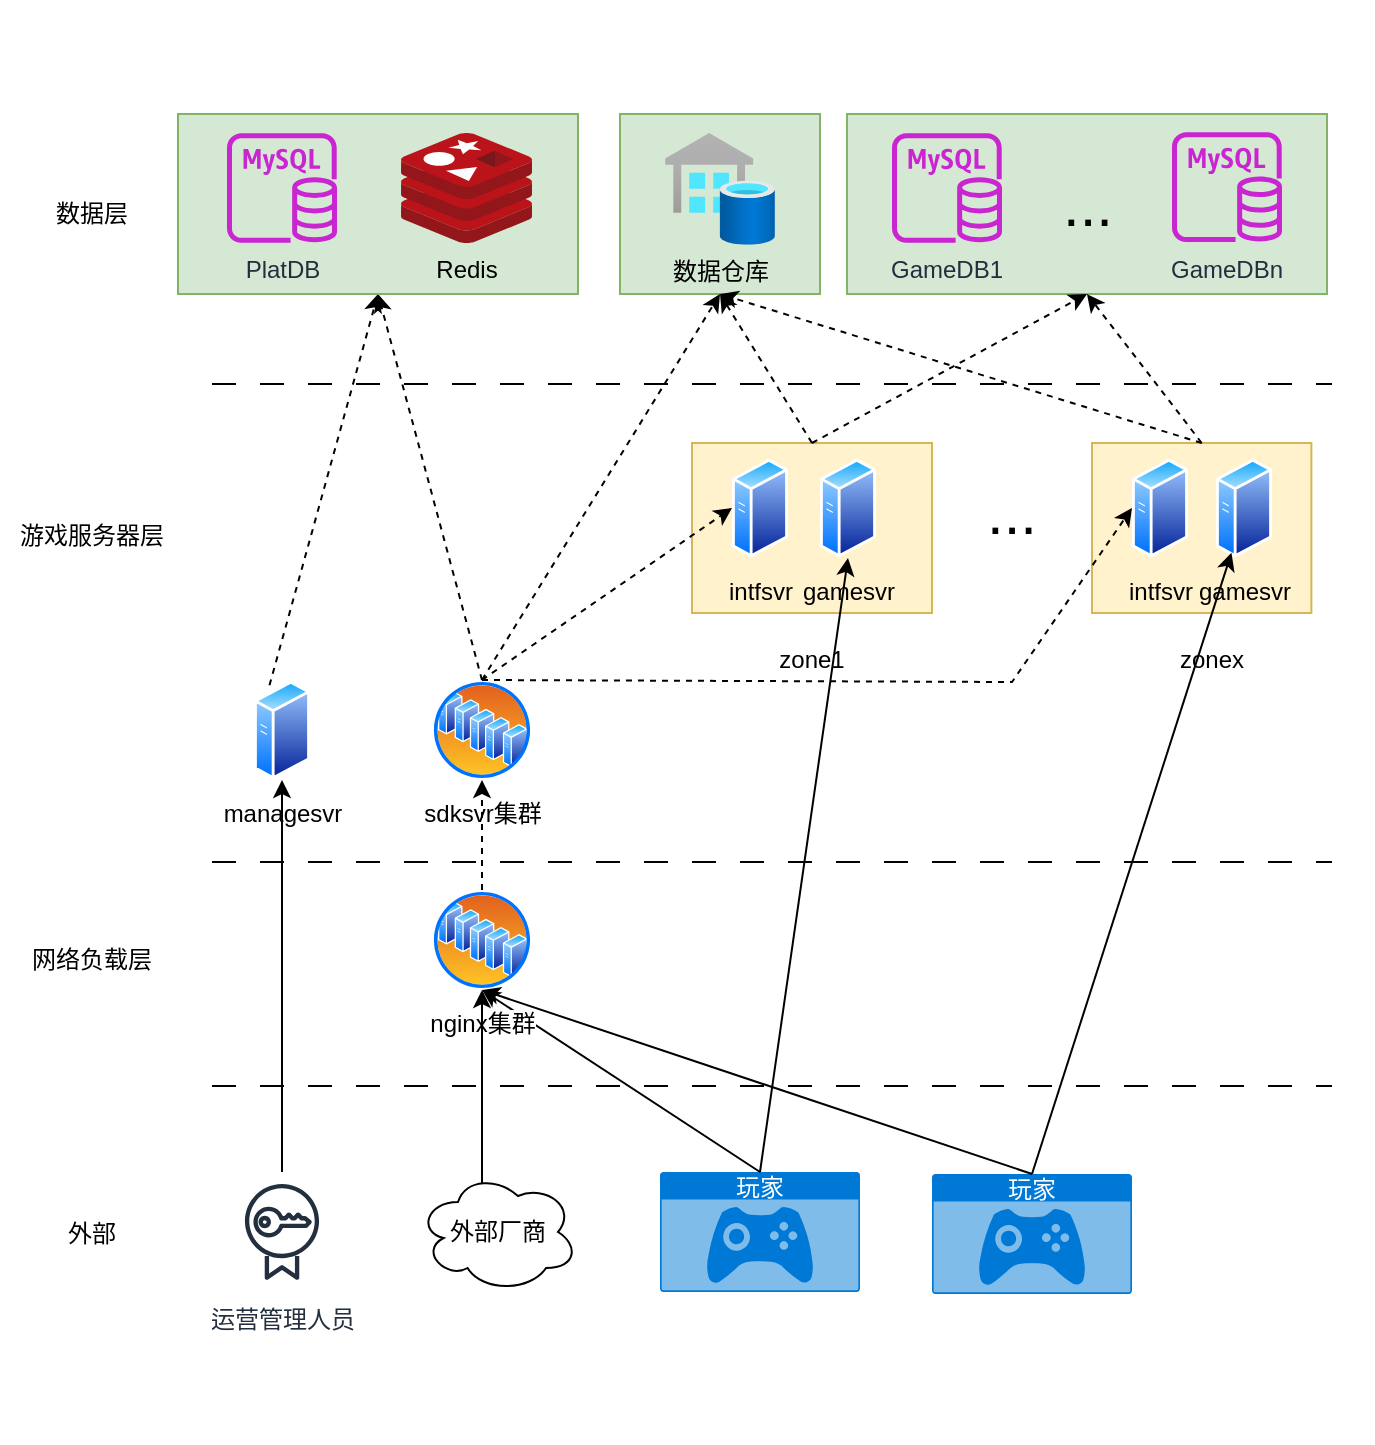 <mxfile version="24.5.2" type="github">
  <diagram name="第 1 页" id="lp-h-IDp_jfbS1XNpj3D">
    <mxGraphModel dx="1213" dy="746" grid="1" gridSize="10" guides="1" tooltips="1" connect="1" arrows="1" fold="1" page="1" pageScale="1" pageWidth="827" pageHeight="1169" math="0" shadow="0">
      <root>
        <mxCell id="0" />
        <mxCell id="1" parent="0" />
        <mxCell id="fdmkG5_0djtjP1UlIzq4-42" value="" style="rounded=0;whiteSpace=wrap;html=1;fillColor=#fff2cc;strokeColor=#d6b656;" vertex="1" parent="1">
          <mxGeometry x="400" y="230.5" width="120" height="85" as="geometry" />
        </mxCell>
        <mxCell id="fdmkG5_0djtjP1UlIzq4-41" value="" style="rounded=0;whiteSpace=wrap;html=1;fillColor=#d5e8d4;strokeColor=#82b366;container=0;" vertex="1" parent="1">
          <mxGeometry x="364" y="66" width="100" height="90" as="geometry" />
        </mxCell>
        <mxCell id="fdmkG5_0djtjP1UlIzq4-1" value="玩家" style="html=1;whiteSpace=wrap;strokeColor=none;fillColor=#0079D6;labelPosition=center;verticalLabelPosition=middle;verticalAlign=top;align=center;fontSize=12;outlineConnect=0;spacingTop=-6;fontColor=#FFFFFF;sketch=0;shape=mxgraph.sitemap.game;" vertex="1" parent="1">
          <mxGeometry x="384" y="595" width="100" height="60" as="geometry" />
        </mxCell>
        <mxCell id="fdmkG5_0djtjP1UlIzq4-5" value="managesvr" style="image;aspect=fixed;perimeter=ellipsePerimeter;html=1;align=center;shadow=0;dashed=0;spacingTop=3;image=img/lib/active_directory/generic_server.svg;" vertex="1" parent="1">
          <mxGeometry x="181" y="349" width="28.0" height="50" as="geometry" />
        </mxCell>
        <mxCell id="fdmkG5_0djtjP1UlIzq4-6" value="&lt;div&gt;sdksvr集群&lt;/div&gt;" style="image;aspect=fixed;perimeter=ellipsePerimeter;html=1;align=center;shadow=0;dashed=0;spacingTop=3;image=img/lib/active_directory/server_farm.svg;imageBackground=none;" vertex="1" parent="1">
          <mxGeometry x="270" y="349" width="50" height="50" as="geometry" />
        </mxCell>
        <mxCell id="fdmkG5_0djtjP1UlIzq4-7" value="" style="endArrow=classic;html=1;rounded=0;exitX=0.25;exitY=0;exitDx=0;exitDy=0;dashed=1;entryX=0.5;entryY=1;entryDx=0;entryDy=0;" edge="1" parent="1" source="fdmkG5_0djtjP1UlIzq4-5" target="fdmkG5_0djtjP1UlIzq4-20">
          <mxGeometry width="50" height="50" relative="1" as="geometry">
            <mxPoint x="420" y="380" as="sourcePoint" />
            <mxPoint x="520" y="70" as="targetPoint" />
          </mxGeometry>
        </mxCell>
        <mxCell id="fdmkG5_0djtjP1UlIzq4-9" value="" style="endArrow=classic;html=1;rounded=0;exitX=0.5;exitY=0;exitDx=0;exitDy=0;exitPerimeter=0;entryX=0.5;entryY=1;entryDx=0;entryDy=0;" edge="1" parent="1" source="fdmkG5_0djtjP1UlIzq4-1" target="fdmkG5_0djtjP1UlIzq4-25">
          <mxGeometry width="50" height="50" relative="1" as="geometry">
            <mxPoint x="420" y="436" as="sourcePoint" />
            <mxPoint x="470" y="386" as="targetPoint" />
          </mxGeometry>
        </mxCell>
        <mxCell id="fdmkG5_0djtjP1UlIzq4-10" value="" style="endArrow=classic;html=1;rounded=0;exitX=0.5;exitY=0;exitDx=0;exitDy=0;entryX=0.5;entryY=1;entryDx=0;entryDy=0;dashed=1;" edge="1" parent="1" source="fdmkG5_0djtjP1UlIzq4-6" target="fdmkG5_0djtjP1UlIzq4-20">
          <mxGeometry width="50" height="50" relative="1" as="geometry">
            <mxPoint x="420" y="380" as="sourcePoint" />
            <mxPoint x="470" y="330" as="targetPoint" />
          </mxGeometry>
        </mxCell>
        <mxCell id="fdmkG5_0djtjP1UlIzq4-11" value="运营管理人员" style="sketch=0;outlineConnect=0;fontColor=#232F3E;gradientColor=none;strokeColor=#232F3E;fillColor=#ffffff;dashed=0;verticalLabelPosition=bottom;verticalAlign=top;align=center;html=1;fontSize=12;fontStyle=0;aspect=fixed;shape=mxgraph.aws4.resourceIcon;resIcon=mxgraph.aws4.certificate_manager;" vertex="1" parent="1">
          <mxGeometry x="165" y="595" width="60" height="60" as="geometry" />
        </mxCell>
        <mxCell id="fdmkG5_0djtjP1UlIzq4-12" value="" style="endArrow=classic;html=1;rounded=0;entryX=0.5;entryY=1;entryDx=0;entryDy=0;" edge="1" parent="1" source="fdmkG5_0djtjP1UlIzq4-11" target="fdmkG5_0djtjP1UlIzq4-5">
          <mxGeometry width="50" height="50" relative="1" as="geometry">
            <mxPoint x="600" y="500" as="sourcePoint" />
            <mxPoint x="470" y="330" as="targetPoint" />
          </mxGeometry>
        </mxCell>
        <mxCell id="fdmkG5_0djtjP1UlIzq4-13" value="" style="endArrow=classic;html=1;rounded=0;exitX=0.5;exitY=0;exitDx=0;exitDy=0;exitPerimeter=0;entryX=0.5;entryY=1;entryDx=0;entryDy=0;" edge="1" parent="1" source="fdmkG5_0djtjP1UlIzq4-1" target="fdmkG5_0djtjP1UlIzq4-43">
          <mxGeometry width="50" height="50" relative="1" as="geometry">
            <mxPoint x="420" y="380" as="sourcePoint" />
            <mxPoint x="505" y="448" as="targetPoint" />
          </mxGeometry>
        </mxCell>
        <mxCell id="fdmkG5_0djtjP1UlIzq4-19" value="" style="endArrow=none;html=1;rounded=0;dashed=1;dashPattern=12 12;" edge="1" parent="1">
          <mxGeometry width="50" height="50" relative="1" as="geometry">
            <mxPoint x="160" y="552" as="sourcePoint" />
            <mxPoint x="720" y="552" as="targetPoint" />
          </mxGeometry>
        </mxCell>
        <mxCell id="fdmkG5_0djtjP1UlIzq4-20" value="" style="rounded=0;whiteSpace=wrap;html=1;fillColor=#d5e8d4;strokeColor=#82b366;container=0;" vertex="1" parent="1">
          <mxGeometry x="143" y="66" width="200" height="90" as="geometry" />
        </mxCell>
        <mxCell id="fdmkG5_0djtjP1UlIzq4-21" value="Redis" style="image;sketch=0;aspect=fixed;html=1;points=[];align=center;fontSize=12;image=img/lib/mscae/Cache_Redis_Product.svg;container=0;labelBackgroundColor=none;" vertex="1" parent="1">
          <mxGeometry x="254.52" y="75.493" width="65.48" height="55" as="geometry" />
        </mxCell>
        <mxCell id="fdmkG5_0djtjP1UlIzq4-22" value="PlatDB" style="sketch=0;outlineConnect=0;fontColor=#232F3E;gradientColor=none;fillColor=#C925D1;strokeColor=none;dashed=0;verticalLabelPosition=bottom;verticalAlign=top;align=center;html=1;fontSize=12;fontStyle=0;aspect=fixed;pointerEvents=1;shape=mxgraph.aws4.rds_mysql_instance;container=0;" vertex="1" parent="1">
          <mxGeometry x="167.495" y="75.498" width="55" height="55" as="geometry" />
        </mxCell>
        <mxCell id="fdmkG5_0djtjP1UlIzq4-24" value="数据仓库" style="image;aspect=fixed;html=1;points=[];align=center;fontSize=12;image=img/lib/azure2/databases/SQL_Data_Warehouses.svg;container=0;labelBackgroundColor=none;" vertex="1" parent="1">
          <mxGeometry x="386.503" y="75.497" width="55" height="55.85" as="geometry" />
        </mxCell>
        <mxCell id="fdmkG5_0djtjP1UlIzq4-25" value="nginx集群" style="image;aspect=fixed;perimeter=ellipsePerimeter;html=1;align=center;shadow=0;dashed=0;spacingTop=3;image=img/lib/active_directory/server_farm.svg;" vertex="1" parent="1">
          <mxGeometry x="270" y="454" width="50" height="50" as="geometry" />
        </mxCell>
        <mxCell id="fdmkG5_0djtjP1UlIzq4-26" value="" style="endArrow=classic;html=1;rounded=0;exitX=0.5;exitY=0;exitDx=0;exitDy=0;entryX=0.5;entryY=1;entryDx=0;entryDy=0;dashed=1;" edge="1" parent="1" source="fdmkG5_0djtjP1UlIzq4-25" target="fdmkG5_0djtjP1UlIzq4-6">
          <mxGeometry width="50" height="50" relative="1" as="geometry">
            <mxPoint x="420" y="380" as="sourcePoint" />
            <mxPoint x="470" y="330" as="targetPoint" />
          </mxGeometry>
        </mxCell>
        <mxCell id="fdmkG5_0djtjP1UlIzq4-27" value="外部厂商" style="ellipse;shape=cloud;whiteSpace=wrap;html=1;" vertex="1" parent="1">
          <mxGeometry x="263" y="595" width="80" height="60" as="geometry" />
        </mxCell>
        <mxCell id="fdmkG5_0djtjP1UlIzq4-28" value="" style="endArrow=classic;html=1;rounded=0;exitX=0.4;exitY=0.1;exitDx=0;exitDy=0;exitPerimeter=0;entryX=0.5;entryY=1;entryDx=0;entryDy=0;" edge="1" parent="1" source="fdmkG5_0djtjP1UlIzq4-27" target="fdmkG5_0djtjP1UlIzq4-25">
          <mxGeometry width="50" height="50" relative="1" as="geometry">
            <mxPoint x="420" y="436" as="sourcePoint" />
            <mxPoint x="470" y="386" as="targetPoint" />
          </mxGeometry>
        </mxCell>
        <mxCell id="fdmkG5_0djtjP1UlIzq4-29" value="" style="endArrow=none;html=1;rounded=0;dashed=1;dashPattern=12 12;" edge="1" parent="1">
          <mxGeometry width="50" height="50" relative="1" as="geometry">
            <mxPoint x="160" y="440" as="sourcePoint" />
            <mxPoint x="720" y="440" as="targetPoint" />
          </mxGeometry>
        </mxCell>
        <mxCell id="fdmkG5_0djtjP1UlIzq4-30" value="" style="endArrow=none;html=1;rounded=0;dashed=1;dashPattern=12 12;" edge="1" parent="1">
          <mxGeometry width="50" height="50" relative="1" as="geometry">
            <mxPoint x="160" y="201" as="sourcePoint" />
            <mxPoint x="720" y="201" as="targetPoint" />
          </mxGeometry>
        </mxCell>
        <mxCell id="fdmkG5_0djtjP1UlIzq4-31" value="数据层" style="text;strokeColor=none;align=center;fillColor=none;html=1;verticalAlign=middle;whiteSpace=wrap;rounded=0;" vertex="1" parent="1">
          <mxGeometry x="70" y="100.93" width="60" height="30" as="geometry" />
        </mxCell>
        <mxCell id="fdmkG5_0djtjP1UlIzq4-32" value="游戏服务器层" style="text;strokeColor=none;align=center;fillColor=none;html=1;verticalAlign=middle;whiteSpace=wrap;rounded=0;" vertex="1" parent="1">
          <mxGeometry x="55" y="262" width="90" height="30" as="geometry" />
        </mxCell>
        <mxCell id="fdmkG5_0djtjP1UlIzq4-33" value="网络负载层" style="text;strokeColor=none;align=center;fillColor=none;html=1;verticalAlign=middle;whiteSpace=wrap;rounded=0;" vertex="1" parent="1">
          <mxGeometry x="55" y="474" width="90" height="30" as="geometry" />
        </mxCell>
        <mxCell id="fdmkG5_0djtjP1UlIzq4-34" value="外部" style="text;strokeColor=none;align=center;fillColor=none;html=1;verticalAlign=middle;whiteSpace=wrap;rounded=0;" vertex="1" parent="1">
          <mxGeometry x="55" y="611" width="90" height="30" as="geometry" />
        </mxCell>
        <mxCell id="fdmkG5_0djtjP1UlIzq4-35" value="" style="rounded=0;whiteSpace=wrap;html=1;opacity=0;" vertex="1" parent="1">
          <mxGeometry x="55" y="694" width="685" height="36" as="geometry" />
        </mxCell>
        <mxCell id="fdmkG5_0djtjP1UlIzq4-36" value="" style="rounded=0;whiteSpace=wrap;html=1;opacity=0;" vertex="1" parent="1">
          <mxGeometry x="55" y="10" width="685" height="36" as="geometry" />
        </mxCell>
        <mxCell id="fdmkG5_0djtjP1UlIzq4-37" value="&lt;font style=&quot;font-size: 30px;&quot;&gt;...&lt;/font&gt;" style="rounded=0;whiteSpace=wrap;html=1;fillColor=#d5e8d4;strokeColor=#82b366;container=0;" vertex="1" parent="1">
          <mxGeometry x="477.5" y="66.01" width="240" height="90" as="geometry" />
        </mxCell>
        <mxCell id="fdmkG5_0djtjP1UlIzq4-38" value="GameDB1" style="sketch=0;outlineConnect=0;fontColor=#232F3E;gradientColor=none;fillColor=#C925D1;strokeColor=none;dashed=0;verticalLabelPosition=bottom;verticalAlign=top;align=center;html=1;fontSize=12;fontStyle=0;aspect=fixed;pointerEvents=1;shape=mxgraph.aws4.rds_mysql_instance;container=0;" vertex="1" parent="1">
          <mxGeometry x="499.995" y="75.498" width="55" height="55" as="geometry" />
        </mxCell>
        <mxCell id="fdmkG5_0djtjP1UlIzq4-40" value="GameDBn" style="sketch=0;outlineConnect=0;fontColor=#232F3E;gradientColor=none;fillColor=#C925D1;strokeColor=none;dashed=0;verticalLabelPosition=bottom;verticalAlign=top;align=center;html=1;fontSize=12;fontStyle=0;aspect=fixed;pointerEvents=1;shape=mxgraph.aws4.rds_mysql_instance;container=0;" vertex="1" parent="1">
          <mxGeometry x="639.995" y="75.078" width="55" height="55" as="geometry" />
        </mxCell>
        <mxCell id="fdmkG5_0djtjP1UlIzq4-43" value="gamesvr" style="image;aspect=fixed;perimeter=ellipsePerimeter;html=1;align=center;shadow=0;dashed=0;spacingTop=3;image=img/lib/active_directory/generic_server.svg;labelBackgroundColor=none;" vertex="1" parent="1">
          <mxGeometry x="464" y="238" width="28.0" height="50" as="geometry" />
        </mxCell>
        <mxCell id="fdmkG5_0djtjP1UlIzq4-44" value="intfsvr" style="image;aspect=fixed;perimeter=ellipsePerimeter;html=1;align=center;shadow=0;dashed=0;spacingTop=3;image=img/lib/active_directory/generic_server.svg;labelBackgroundColor=none;" vertex="1" parent="1">
          <mxGeometry x="420" y="238" width="28.0" height="50" as="geometry" />
        </mxCell>
        <mxCell id="fdmkG5_0djtjP1UlIzq4-47" value="" style="endArrow=classic;html=1;rounded=0;exitX=0.5;exitY=0;exitDx=0;exitDy=0;entryX=0;entryY=0.5;entryDx=0;entryDy=0;dashed=1;" edge="1" parent="1" source="fdmkG5_0djtjP1UlIzq4-6" target="fdmkG5_0djtjP1UlIzq4-44">
          <mxGeometry width="50" height="50" relative="1" as="geometry">
            <mxPoint x="305" y="302" as="sourcePoint" />
            <mxPoint x="253" y="166" as="targetPoint" />
            <Array as="points" />
          </mxGeometry>
        </mxCell>
        <mxCell id="fdmkG5_0djtjP1UlIzq4-48" value="" style="endArrow=classic;html=1;rounded=0;entryX=0.5;entryY=1;entryDx=0;entryDy=0;dashed=1;exitX=0.5;exitY=0;exitDx=0;exitDy=0;" edge="1" parent="1" source="fdmkG5_0djtjP1UlIzq4-6" target="fdmkG5_0djtjP1UlIzq4-41">
          <mxGeometry width="50" height="50" relative="1" as="geometry">
            <mxPoint x="300" y="290" as="sourcePoint" />
            <mxPoint x="253" y="166" as="targetPoint" />
          </mxGeometry>
        </mxCell>
        <mxCell id="fdmkG5_0djtjP1UlIzq4-49" value="" style="endArrow=classic;html=1;rounded=0;entryX=0.5;entryY=1;entryDx=0;entryDy=0;dashed=1;exitX=0.5;exitY=0;exitDx=0;exitDy=0;" edge="1" parent="1" source="fdmkG5_0djtjP1UlIzq4-42" target="fdmkG5_0djtjP1UlIzq4-37">
          <mxGeometry width="50" height="50" relative="1" as="geometry">
            <mxPoint x="460" y="230" as="sourcePoint" />
            <mxPoint x="430" y="277" as="targetPoint" />
          </mxGeometry>
        </mxCell>
        <mxCell id="fdmkG5_0djtjP1UlIzq4-51" value="" style="rounded=0;whiteSpace=wrap;html=1;fillColor=#fff2cc;strokeColor=#d6b656;aspect=fixed;" vertex="1" parent="1">
          <mxGeometry x="600" y="230.5" width="109.68" height="85" as="geometry" />
        </mxCell>
        <mxCell id="fdmkG5_0djtjP1UlIzq4-52" value="gamesvr" style="image;aspect=fixed;perimeter=ellipsePerimeter;html=1;align=center;shadow=0;dashed=0;spacingTop=3;image=img/lib/active_directory/generic_server.svg;labelBackgroundColor=none;" vertex="1" parent="1">
          <mxGeometry x="662" y="238" width="28.0" height="50" as="geometry" />
        </mxCell>
        <mxCell id="fdmkG5_0djtjP1UlIzq4-53" value="intfsvr" style="image;aspect=fixed;perimeter=ellipsePerimeter;html=1;align=center;shadow=0;dashed=0;spacingTop=3;image=img/lib/active_directory/generic_server.svg;labelBackgroundColor=none;" vertex="1" parent="1">
          <mxGeometry x="620" y="238" width="28.0" height="50" as="geometry" />
        </mxCell>
        <mxCell id="fdmkG5_0djtjP1UlIzq4-54" value="..." style="text;strokeColor=none;align=center;fillColor=none;html=1;verticalAlign=middle;whiteSpace=wrap;rounded=0;fontSize=30;" vertex="1" parent="1">
          <mxGeometry x="530" y="250" width="60" height="30" as="geometry" />
        </mxCell>
        <mxCell id="fdmkG5_0djtjP1UlIzq4-46" value="zone1" style="text;strokeColor=none;align=center;fillColor=none;html=1;verticalAlign=middle;whiteSpace=wrap;rounded=0;" vertex="1" parent="1">
          <mxGeometry x="430" y="323.5" width="60" height="30" as="geometry" />
        </mxCell>
        <mxCell id="fdmkG5_0djtjP1UlIzq4-58" value="zonex" style="text;strokeColor=none;align=center;fillColor=none;html=1;verticalAlign=middle;whiteSpace=wrap;rounded=0;" vertex="1" parent="1">
          <mxGeometry x="630" y="323.5" width="60" height="30" as="geometry" />
        </mxCell>
        <mxCell id="fdmkG5_0djtjP1UlIzq4-59" value="" style="endArrow=classic;html=1;rounded=0;exitX=0.5;exitY=0;exitDx=0;exitDy=0;entryX=0;entryY=0.5;entryDx=0;entryDy=0;dashed=1;" edge="1" parent="1" source="fdmkG5_0djtjP1UlIzq4-6" target="fdmkG5_0djtjP1UlIzq4-53">
          <mxGeometry width="50" height="50" relative="1" as="geometry">
            <mxPoint x="305" y="302" as="sourcePoint" />
            <mxPoint x="430" y="277" as="targetPoint" />
            <Array as="points">
              <mxPoint x="560" y="350" />
            </Array>
          </mxGeometry>
        </mxCell>
        <mxCell id="fdmkG5_0djtjP1UlIzq4-60" value="" style="endArrow=classic;html=1;rounded=0;entryX=0.25;entryY=1;entryDx=0;entryDy=0;exitX=0.5;exitY=0;exitDx=0;exitDy=0;exitPerimeter=0;" edge="1" parent="1" source="fdmkG5_0djtjP1UlIzq4-61" target="fdmkG5_0djtjP1UlIzq4-52">
          <mxGeometry width="50" height="50" relative="1" as="geometry">
            <mxPoint x="610" y="600" as="sourcePoint" />
            <mxPoint x="488" y="302" as="targetPoint" />
          </mxGeometry>
        </mxCell>
        <mxCell id="fdmkG5_0djtjP1UlIzq4-61" value="玩家" style="html=1;whiteSpace=wrap;strokeColor=none;fillColor=#0079D6;labelPosition=center;verticalLabelPosition=middle;verticalAlign=top;align=center;fontSize=12;outlineConnect=0;spacingTop=-6;fontColor=#FFFFFF;sketch=0;shape=mxgraph.sitemap.game;" vertex="1" parent="1">
          <mxGeometry x="520" y="596" width="100" height="60" as="geometry" />
        </mxCell>
        <mxCell id="fdmkG5_0djtjP1UlIzq4-62" value="" style="endArrow=classic;html=1;rounded=0;entryX=0.5;entryY=1;entryDx=0;entryDy=0;dashed=1;exitX=0.5;exitY=0;exitDx=0;exitDy=0;" edge="1" parent="1" source="fdmkG5_0djtjP1UlIzq4-42" target="fdmkG5_0djtjP1UlIzq4-41">
          <mxGeometry width="50" height="50" relative="1" as="geometry">
            <mxPoint x="460" y="230" as="sourcePoint" />
            <mxPoint x="608" y="166" as="targetPoint" />
          </mxGeometry>
        </mxCell>
        <mxCell id="fdmkG5_0djtjP1UlIzq4-63" value="" style="endArrow=classic;html=1;rounded=0;exitX=0.5;exitY=0;exitDx=0;exitDy=0;exitPerimeter=0;entryX=0.5;entryY=1;entryDx=0;entryDy=0;" edge="1" parent="1" source="fdmkG5_0djtjP1UlIzq4-61" target="fdmkG5_0djtjP1UlIzq4-25">
          <mxGeometry width="50" height="50" relative="1" as="geometry">
            <mxPoint x="444" y="605" as="sourcePoint" />
            <mxPoint x="305" y="514" as="targetPoint" />
          </mxGeometry>
        </mxCell>
        <mxCell id="fdmkG5_0djtjP1UlIzq4-65" value="" style="endArrow=classic;html=1;rounded=0;entryX=0.5;entryY=1;entryDx=0;entryDy=0;dashed=1;exitX=0.5;exitY=0;exitDx=0;exitDy=0;" edge="1" parent="1" source="fdmkG5_0djtjP1UlIzq4-51" target="fdmkG5_0djtjP1UlIzq4-41">
          <mxGeometry width="50" height="50" relative="1" as="geometry">
            <mxPoint x="470" y="241" as="sourcePoint" />
            <mxPoint x="424" y="166" as="targetPoint" />
          </mxGeometry>
        </mxCell>
        <mxCell id="fdmkG5_0djtjP1UlIzq4-66" value="" style="endArrow=classic;html=1;rounded=0;entryX=0.5;entryY=1;entryDx=0;entryDy=0;dashed=1;exitX=0.5;exitY=0;exitDx=0;exitDy=0;" edge="1" parent="1" source="fdmkG5_0djtjP1UlIzq4-51" target="fdmkG5_0djtjP1UlIzq4-37">
          <mxGeometry width="50" height="50" relative="1" as="geometry">
            <mxPoint x="730" y="220" as="sourcePoint" />
            <mxPoint x="424" y="166" as="targetPoint" />
          </mxGeometry>
        </mxCell>
      </root>
    </mxGraphModel>
  </diagram>
</mxfile>
